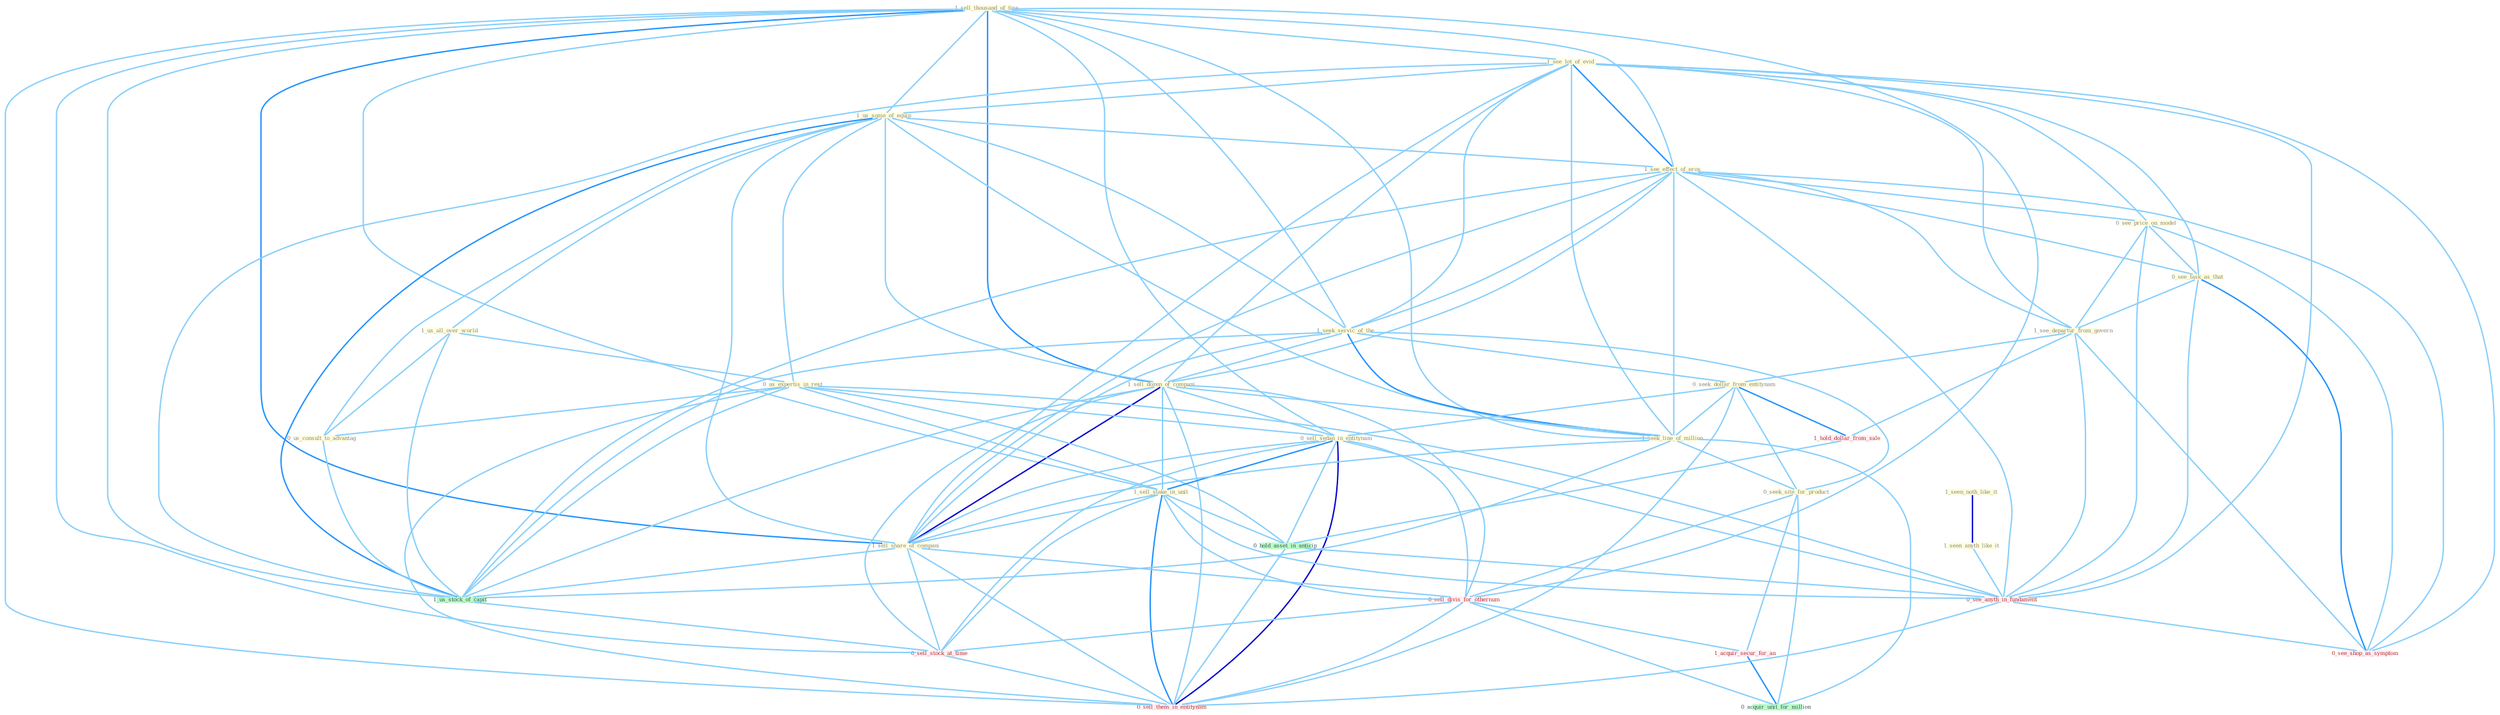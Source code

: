 Graph G{ 
    node
    [shape=polygon,style=filled,width=.5,height=.06,color="#BDFCC9",fixedsize=true,fontsize=4,
    fontcolor="#2f4f4f"];
    {node
    [color="#ffffe0", fontcolor="#8b7d6b"] "1_sell_thousand_of_tire " "1_see_lot_of_evid " "1_us_some_of_equip " "1_see_effect_of_eros " "1_us_all_over_world " "1_seek_servic_of_the " "1_seen_noth_like_it " "0_see_price_on_model " "1_seen_anyth_like_it " "0_see_task_as_that " "1_see_departur_from_govern " "0_seek_dollar_from_entitynam " "1_sell_dozen_of_compani " "0_us_expertis_in_rest " "0_sell_sedan_in_entitynam " "1_sell_stake_in_unit " "1_seek_line_of_million " "0_us_consult_to_advantag " "0_seek_site_for_product " "1_sell_share_of_compani "}
{node [color="#fff0f5", fontcolor="#b22222"] "0_sell_divis_for_othernum " "1_acquir_secur_for_an " "1_hold_dollar_from_sale " "0_sell_stock_at_time " "0_see_anyth_in_fundament " "0_see_shop_as_symptom " "0_sell_them_in_entitynam "}
edge [color="#B0E2FF"];

	"1_sell_thousand_of_tire " -- "1_see_lot_of_evid " [w="1", color="#87cefa" ];
	"1_sell_thousand_of_tire " -- "1_us_some_of_equip " [w="1", color="#87cefa" ];
	"1_sell_thousand_of_tire " -- "1_see_effect_of_eros " [w="1", color="#87cefa" ];
	"1_sell_thousand_of_tire " -- "1_seek_servic_of_the " [w="1", color="#87cefa" ];
	"1_sell_thousand_of_tire " -- "1_sell_dozen_of_compani " [w="2", color="#1e90ff" , len=0.8];
	"1_sell_thousand_of_tire " -- "0_sell_sedan_in_entitynam " [w="1", color="#87cefa" ];
	"1_sell_thousand_of_tire " -- "1_sell_stake_in_unit " [w="1", color="#87cefa" ];
	"1_sell_thousand_of_tire " -- "1_seek_line_of_million " [w="1", color="#87cefa" ];
	"1_sell_thousand_of_tire " -- "1_sell_share_of_compani " [w="2", color="#1e90ff" , len=0.8];
	"1_sell_thousand_of_tire " -- "0_sell_divis_for_othernum " [w="1", color="#87cefa" ];
	"1_sell_thousand_of_tire " -- "1_us_stock_of_capit " [w="1", color="#87cefa" ];
	"1_sell_thousand_of_tire " -- "0_sell_stock_at_time " [w="1", color="#87cefa" ];
	"1_sell_thousand_of_tire " -- "0_sell_them_in_entitynam " [w="1", color="#87cefa" ];
	"1_see_lot_of_evid " -- "1_us_some_of_equip " [w="1", color="#87cefa" ];
	"1_see_lot_of_evid " -- "1_see_effect_of_eros " [w="2", color="#1e90ff" , len=0.8];
	"1_see_lot_of_evid " -- "1_seek_servic_of_the " [w="1", color="#87cefa" ];
	"1_see_lot_of_evid " -- "0_see_price_on_model " [w="1", color="#87cefa" ];
	"1_see_lot_of_evid " -- "0_see_task_as_that " [w="1", color="#87cefa" ];
	"1_see_lot_of_evid " -- "1_see_departur_from_govern " [w="1", color="#87cefa" ];
	"1_see_lot_of_evid " -- "1_sell_dozen_of_compani " [w="1", color="#87cefa" ];
	"1_see_lot_of_evid " -- "1_seek_line_of_million " [w="1", color="#87cefa" ];
	"1_see_lot_of_evid " -- "1_sell_share_of_compani " [w="1", color="#87cefa" ];
	"1_see_lot_of_evid " -- "1_us_stock_of_capit " [w="1", color="#87cefa" ];
	"1_see_lot_of_evid " -- "0_see_anyth_in_fundament " [w="1", color="#87cefa" ];
	"1_see_lot_of_evid " -- "0_see_shop_as_symptom " [w="1", color="#87cefa" ];
	"1_us_some_of_equip " -- "1_see_effect_of_eros " [w="1", color="#87cefa" ];
	"1_us_some_of_equip " -- "1_us_all_over_world " [w="1", color="#87cefa" ];
	"1_us_some_of_equip " -- "1_seek_servic_of_the " [w="1", color="#87cefa" ];
	"1_us_some_of_equip " -- "1_sell_dozen_of_compani " [w="1", color="#87cefa" ];
	"1_us_some_of_equip " -- "0_us_expertis_in_rest " [w="1", color="#87cefa" ];
	"1_us_some_of_equip " -- "1_seek_line_of_million " [w="1", color="#87cefa" ];
	"1_us_some_of_equip " -- "0_us_consult_to_advantag " [w="1", color="#87cefa" ];
	"1_us_some_of_equip " -- "1_sell_share_of_compani " [w="1", color="#87cefa" ];
	"1_us_some_of_equip " -- "1_us_stock_of_capit " [w="2", color="#1e90ff" , len=0.8];
	"1_see_effect_of_eros " -- "1_seek_servic_of_the " [w="1", color="#87cefa" ];
	"1_see_effect_of_eros " -- "0_see_price_on_model " [w="1", color="#87cefa" ];
	"1_see_effect_of_eros " -- "0_see_task_as_that " [w="1", color="#87cefa" ];
	"1_see_effect_of_eros " -- "1_see_departur_from_govern " [w="1", color="#87cefa" ];
	"1_see_effect_of_eros " -- "1_sell_dozen_of_compani " [w="1", color="#87cefa" ];
	"1_see_effect_of_eros " -- "1_seek_line_of_million " [w="1", color="#87cefa" ];
	"1_see_effect_of_eros " -- "1_sell_share_of_compani " [w="1", color="#87cefa" ];
	"1_see_effect_of_eros " -- "1_us_stock_of_capit " [w="1", color="#87cefa" ];
	"1_see_effect_of_eros " -- "0_see_anyth_in_fundament " [w="1", color="#87cefa" ];
	"1_see_effect_of_eros " -- "0_see_shop_as_symptom " [w="1", color="#87cefa" ];
	"1_us_all_over_world " -- "0_us_expertis_in_rest " [w="1", color="#87cefa" ];
	"1_us_all_over_world " -- "0_us_consult_to_advantag " [w="1", color="#87cefa" ];
	"1_us_all_over_world " -- "1_us_stock_of_capit " [w="1", color="#87cefa" ];
	"1_seek_servic_of_the " -- "0_seek_dollar_from_entitynam " [w="1", color="#87cefa" ];
	"1_seek_servic_of_the " -- "1_sell_dozen_of_compani " [w="1", color="#87cefa" ];
	"1_seek_servic_of_the " -- "1_seek_line_of_million " [w="2", color="#1e90ff" , len=0.8];
	"1_seek_servic_of_the " -- "0_seek_site_for_product " [w="1", color="#87cefa" ];
	"1_seek_servic_of_the " -- "1_sell_share_of_compani " [w="1", color="#87cefa" ];
	"1_seek_servic_of_the " -- "1_us_stock_of_capit " [w="1", color="#87cefa" ];
	"1_seen_noth_like_it " -- "1_seen_anyth_like_it " [w="3", color="#0000cd" , len=0.6];
	"0_see_price_on_model " -- "0_see_task_as_that " [w="1", color="#87cefa" ];
	"0_see_price_on_model " -- "1_see_departur_from_govern " [w="1", color="#87cefa" ];
	"0_see_price_on_model " -- "0_see_anyth_in_fundament " [w="1", color="#87cefa" ];
	"0_see_price_on_model " -- "0_see_shop_as_symptom " [w="1", color="#87cefa" ];
	"1_seen_anyth_like_it " -- "0_see_anyth_in_fundament " [w="1", color="#87cefa" ];
	"0_see_task_as_that " -- "1_see_departur_from_govern " [w="1", color="#87cefa" ];
	"0_see_task_as_that " -- "0_see_anyth_in_fundament " [w="1", color="#87cefa" ];
	"0_see_task_as_that " -- "0_see_shop_as_symptom " [w="2", color="#1e90ff" , len=0.8];
	"1_see_departur_from_govern " -- "0_seek_dollar_from_entitynam " [w="1", color="#87cefa" ];
	"1_see_departur_from_govern " -- "1_hold_dollar_from_sale " [w="1", color="#87cefa" ];
	"1_see_departur_from_govern " -- "0_see_anyth_in_fundament " [w="1", color="#87cefa" ];
	"1_see_departur_from_govern " -- "0_see_shop_as_symptom " [w="1", color="#87cefa" ];
	"0_seek_dollar_from_entitynam " -- "0_sell_sedan_in_entitynam " [w="1", color="#87cefa" ];
	"0_seek_dollar_from_entitynam " -- "1_seek_line_of_million " [w="1", color="#87cefa" ];
	"0_seek_dollar_from_entitynam " -- "0_seek_site_for_product " [w="1", color="#87cefa" ];
	"0_seek_dollar_from_entitynam " -- "1_hold_dollar_from_sale " [w="2", color="#1e90ff" , len=0.8];
	"0_seek_dollar_from_entitynam " -- "0_sell_them_in_entitynam " [w="1", color="#87cefa" ];
	"1_sell_dozen_of_compani " -- "0_sell_sedan_in_entitynam " [w="1", color="#87cefa" ];
	"1_sell_dozen_of_compani " -- "1_sell_stake_in_unit " [w="1", color="#87cefa" ];
	"1_sell_dozen_of_compani " -- "1_seek_line_of_million " [w="1", color="#87cefa" ];
	"1_sell_dozen_of_compani " -- "1_sell_share_of_compani " [w="3", color="#0000cd" , len=0.6];
	"1_sell_dozen_of_compani " -- "0_sell_divis_for_othernum " [w="1", color="#87cefa" ];
	"1_sell_dozen_of_compani " -- "1_us_stock_of_capit " [w="1", color="#87cefa" ];
	"1_sell_dozen_of_compani " -- "0_sell_stock_at_time " [w="1", color="#87cefa" ];
	"1_sell_dozen_of_compani " -- "0_sell_them_in_entitynam " [w="1", color="#87cefa" ];
	"0_us_expertis_in_rest " -- "0_sell_sedan_in_entitynam " [w="1", color="#87cefa" ];
	"0_us_expertis_in_rest " -- "1_sell_stake_in_unit " [w="1", color="#87cefa" ];
	"0_us_expertis_in_rest " -- "0_us_consult_to_advantag " [w="1", color="#87cefa" ];
	"0_us_expertis_in_rest " -- "1_us_stock_of_capit " [w="1", color="#87cefa" ];
	"0_us_expertis_in_rest " -- "0_hold_asset_in_anticip " [w="1", color="#87cefa" ];
	"0_us_expertis_in_rest " -- "0_see_anyth_in_fundament " [w="1", color="#87cefa" ];
	"0_us_expertis_in_rest " -- "0_sell_them_in_entitynam " [w="1", color="#87cefa" ];
	"0_sell_sedan_in_entitynam " -- "1_sell_stake_in_unit " [w="2", color="#1e90ff" , len=0.8];
	"0_sell_sedan_in_entitynam " -- "1_sell_share_of_compani " [w="1", color="#87cefa" ];
	"0_sell_sedan_in_entitynam " -- "0_sell_divis_for_othernum " [w="1", color="#87cefa" ];
	"0_sell_sedan_in_entitynam " -- "0_hold_asset_in_anticip " [w="1", color="#87cefa" ];
	"0_sell_sedan_in_entitynam " -- "0_sell_stock_at_time " [w="1", color="#87cefa" ];
	"0_sell_sedan_in_entitynam " -- "0_see_anyth_in_fundament " [w="1", color="#87cefa" ];
	"0_sell_sedan_in_entitynam " -- "0_sell_them_in_entitynam " [w="3", color="#0000cd" , len=0.6];
	"1_sell_stake_in_unit " -- "1_sell_share_of_compani " [w="1", color="#87cefa" ];
	"1_sell_stake_in_unit " -- "0_sell_divis_for_othernum " [w="1", color="#87cefa" ];
	"1_sell_stake_in_unit " -- "0_hold_asset_in_anticip " [w="1", color="#87cefa" ];
	"1_sell_stake_in_unit " -- "0_sell_stock_at_time " [w="1", color="#87cefa" ];
	"1_sell_stake_in_unit " -- "0_see_anyth_in_fundament " [w="1", color="#87cefa" ];
	"1_sell_stake_in_unit " -- "0_sell_them_in_entitynam " [w="2", color="#1e90ff" , len=0.8];
	"1_seek_line_of_million " -- "0_seek_site_for_product " [w="1", color="#87cefa" ];
	"1_seek_line_of_million " -- "1_sell_share_of_compani " [w="1", color="#87cefa" ];
	"1_seek_line_of_million " -- "1_us_stock_of_capit " [w="1", color="#87cefa" ];
	"1_seek_line_of_million " -- "0_acquir_unit_for_million " [w="1", color="#87cefa" ];
	"0_us_consult_to_advantag " -- "1_us_stock_of_capit " [w="1", color="#87cefa" ];
	"0_seek_site_for_product " -- "0_sell_divis_for_othernum " [w="1", color="#87cefa" ];
	"0_seek_site_for_product " -- "1_acquir_secur_for_an " [w="1", color="#87cefa" ];
	"0_seek_site_for_product " -- "0_acquir_unit_for_million " [w="1", color="#87cefa" ];
	"1_sell_share_of_compani " -- "0_sell_divis_for_othernum " [w="1", color="#87cefa" ];
	"1_sell_share_of_compani " -- "1_us_stock_of_capit " [w="1", color="#87cefa" ];
	"1_sell_share_of_compani " -- "0_sell_stock_at_time " [w="1", color="#87cefa" ];
	"1_sell_share_of_compani " -- "0_sell_them_in_entitynam " [w="1", color="#87cefa" ];
	"0_sell_divis_for_othernum " -- "1_acquir_secur_for_an " [w="1", color="#87cefa" ];
	"0_sell_divis_for_othernum " -- "0_sell_stock_at_time " [w="1", color="#87cefa" ];
	"0_sell_divis_for_othernum " -- "0_acquir_unit_for_million " [w="1", color="#87cefa" ];
	"0_sell_divis_for_othernum " -- "0_sell_them_in_entitynam " [w="1", color="#87cefa" ];
	"1_acquir_secur_for_an " -- "0_acquir_unit_for_million " [w="2", color="#1e90ff" , len=0.8];
	"1_us_stock_of_capit " -- "0_sell_stock_at_time " [w="1", color="#87cefa" ];
	"1_hold_dollar_from_sale " -- "0_hold_asset_in_anticip " [w="1", color="#87cefa" ];
	"0_hold_asset_in_anticip " -- "0_see_anyth_in_fundament " [w="1", color="#87cefa" ];
	"0_hold_asset_in_anticip " -- "0_sell_them_in_entitynam " [w="1", color="#87cefa" ];
	"0_sell_stock_at_time " -- "0_sell_them_in_entitynam " [w="1", color="#87cefa" ];
	"0_see_anyth_in_fundament " -- "0_see_shop_as_symptom " [w="1", color="#87cefa" ];
	"0_see_anyth_in_fundament " -- "0_sell_them_in_entitynam " [w="1", color="#87cefa" ];
}